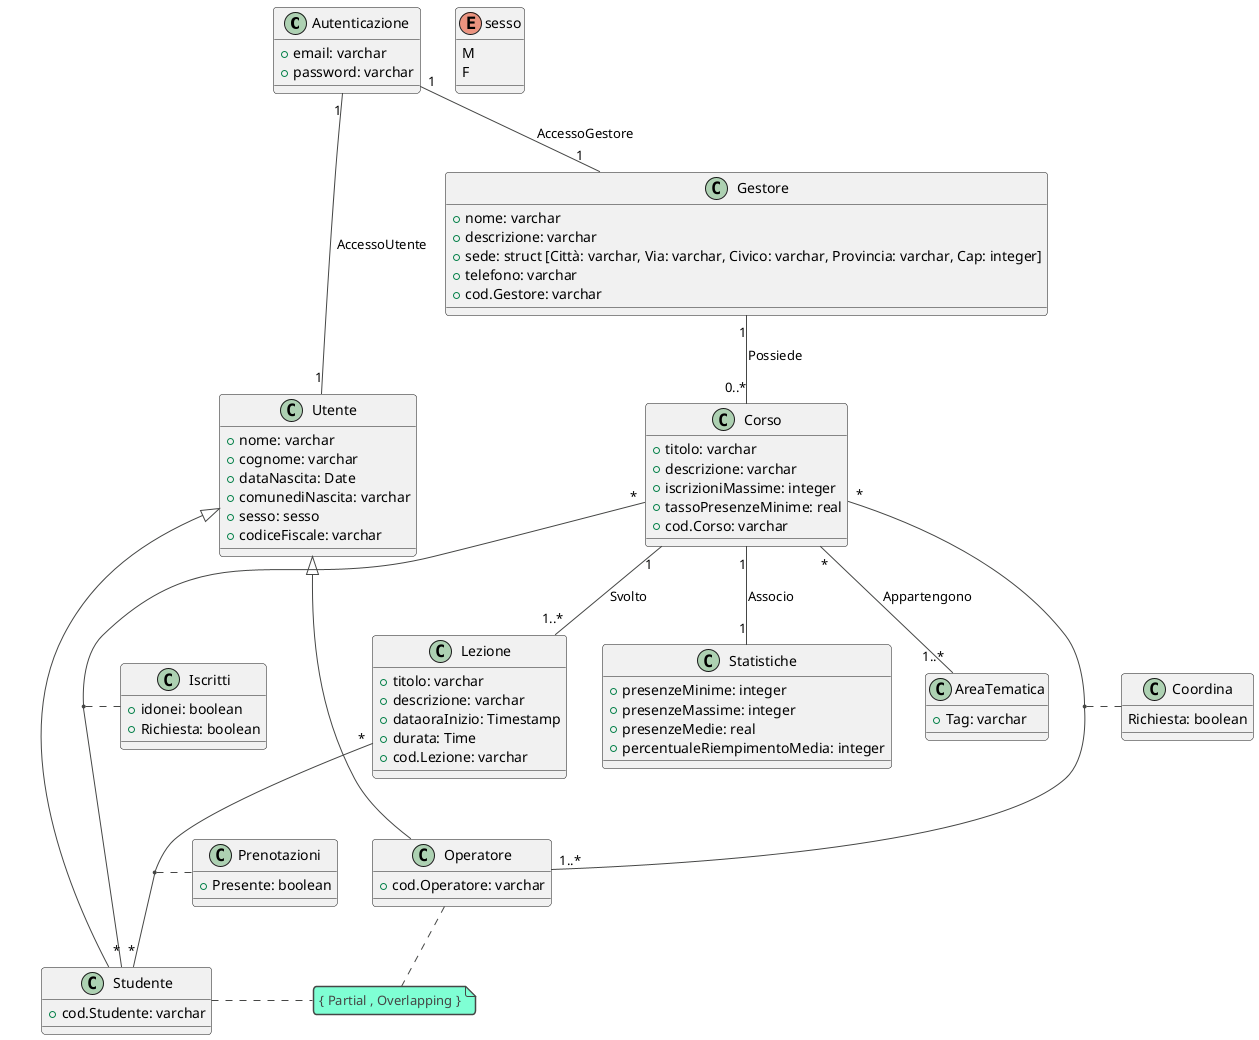 @startuml

'https://plantuml.com/class-diagram
!theme vibrant
class Autenticazione {
  +email: varchar
  +password: varchar
}
Autenticazione "1" -- "1" Utente :AccessoUtente
Autenticazione "1" -- "1" Gestore :AccessoGestore
class Utente{
  +nome: varchar
  +cognome: varchar
  +dataNascita: Date
  +comunediNascita: varchar
  +sesso: sesso
  +codiceFiscale: varchar
}
class Gestore {
  +nome: varchar
  +descrizione: varchar
  +sede: struct [Città: varchar, Via: varchar, Civico: varchar, Provincia: varchar, Cap: integer]
  +telefono: varchar
  +cod.Gestore: varchar
}
class Operatore{
  +cod.Operatore: varchar
}
class Studente{
  +cod.Studente: varchar
}
enum sesso{
M
F
}
Utente <|--- Operatore
Utente <|--- Studente
note "{ Partial , Overlapping }" as N1
Studente . N1
Operatore . N1

Gestore "1" -- "0..*" Corso:Possiede
Corso "*" -- "*" Studente
Corso "*" -- "1..*" Operatore
(Corso,Operatore)..Coordina
class Coordina{
Richiesta: boolean
}
class Corso{
  +titolo: varchar
  +descrizione: varchar
  +iscrizioniMassime: integer
  +tassoPresenzeMinime: real
  +cod.Corso: varchar
}
class Lezione{
  +titolo: varchar
  +descrizione: varchar
  +dataoraInizio: Timestamp
  +durata: Time
  +cod.Lezione: varchar
}
Corso "1" -- "1..*" Lezione:Svolto
(Corso, Studente) .. Iscritti
Lezione "*" -- "*" Studente
(Lezione,Studente) .. Prenotazioni
class Prenotazioni{
+Presente: boolean
}
class Iscritti{
+idonei: boolean
+Richiesta: boolean
}
class Statistiche{
  +presenzeMinime: integer
  +presenzeMassime: integer
  +presenzeMedie: real
  +percentualeRiempimentoMedia: integer
}
Corso "1" -- "1" Statistiche:Associo
class AreaTematica{
  +Tag: varchar
}
Corso "*" -- "1..*" AreaTematica:Appartengono

@enduml